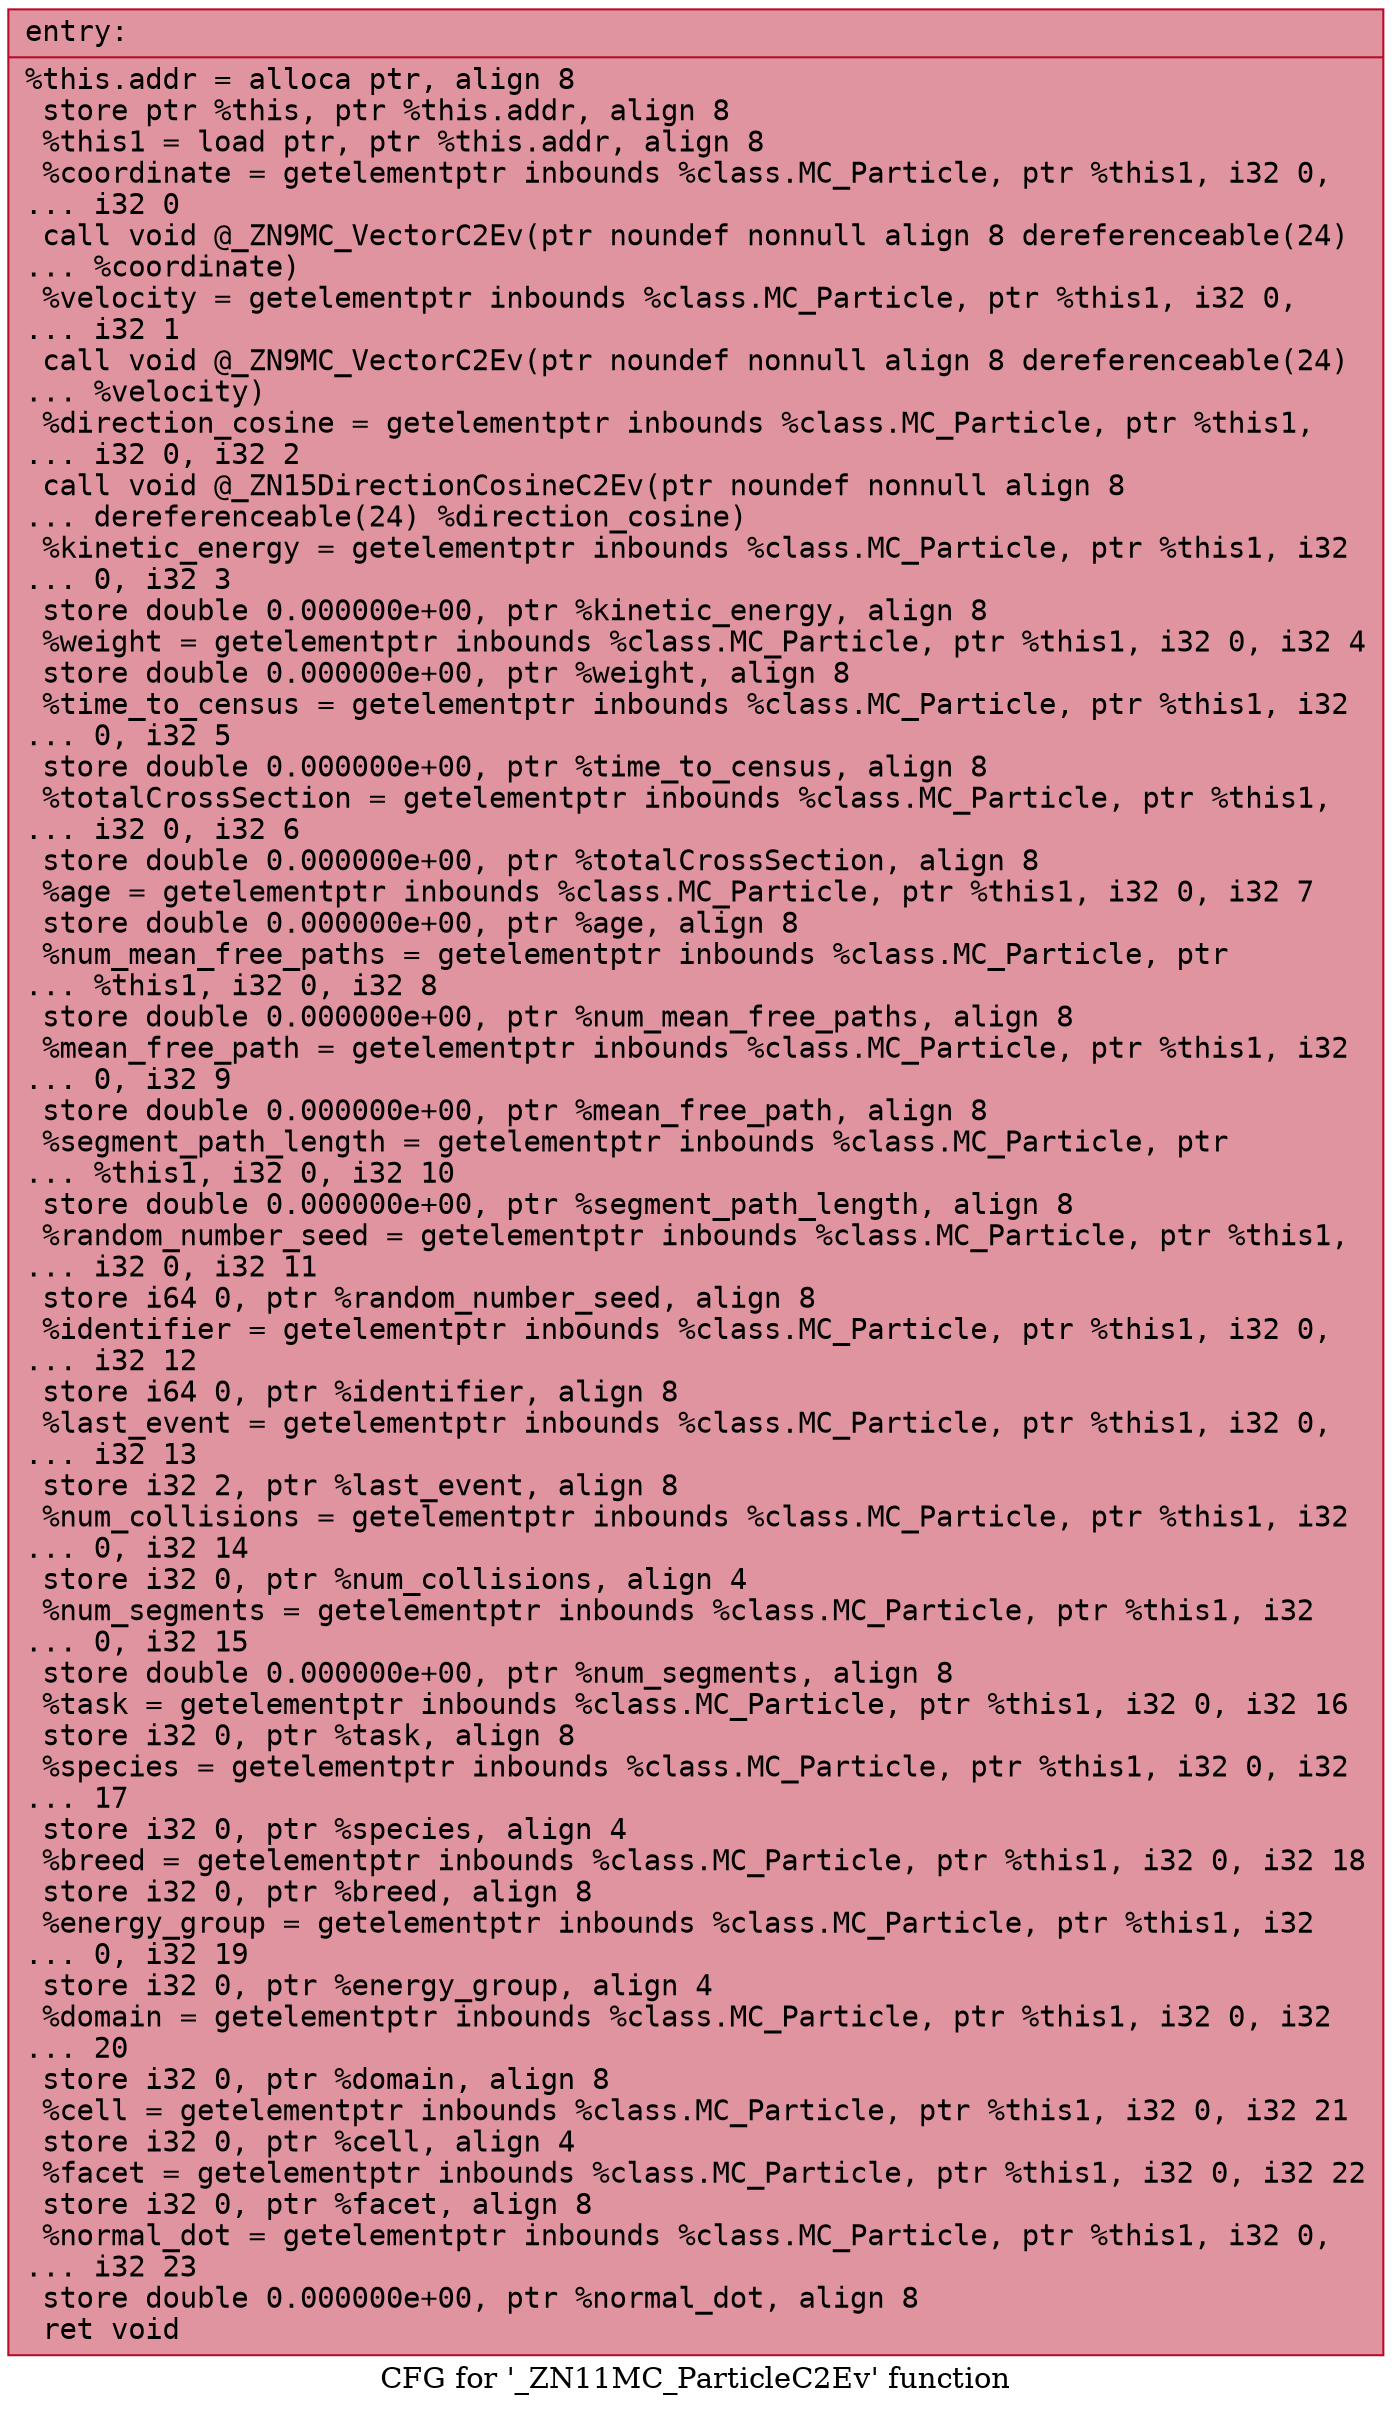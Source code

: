 digraph "CFG for '_ZN11MC_ParticleC2Ev' function" {
	label="CFG for '_ZN11MC_ParticleC2Ev' function";

	Node0x55f4622b69c0 [shape=record,color="#b70d28ff", style=filled, fillcolor="#b70d2870" fontname="Courier",label="{entry:\l|  %this.addr = alloca ptr, align 8\l  store ptr %this, ptr %this.addr, align 8\l  %this1 = load ptr, ptr %this.addr, align 8\l  %coordinate = getelementptr inbounds %class.MC_Particle, ptr %this1, i32 0,\l... i32 0\l  call void @_ZN9MC_VectorC2Ev(ptr noundef nonnull align 8 dereferenceable(24)\l... %coordinate)\l  %velocity = getelementptr inbounds %class.MC_Particle, ptr %this1, i32 0,\l... i32 1\l  call void @_ZN9MC_VectorC2Ev(ptr noundef nonnull align 8 dereferenceable(24)\l... %velocity)\l  %direction_cosine = getelementptr inbounds %class.MC_Particle, ptr %this1,\l... i32 0, i32 2\l  call void @_ZN15DirectionCosineC2Ev(ptr noundef nonnull align 8\l... dereferenceable(24) %direction_cosine)\l  %kinetic_energy = getelementptr inbounds %class.MC_Particle, ptr %this1, i32\l... 0, i32 3\l  store double 0.000000e+00, ptr %kinetic_energy, align 8\l  %weight = getelementptr inbounds %class.MC_Particle, ptr %this1, i32 0, i32 4\l  store double 0.000000e+00, ptr %weight, align 8\l  %time_to_census = getelementptr inbounds %class.MC_Particle, ptr %this1, i32\l... 0, i32 5\l  store double 0.000000e+00, ptr %time_to_census, align 8\l  %totalCrossSection = getelementptr inbounds %class.MC_Particle, ptr %this1,\l... i32 0, i32 6\l  store double 0.000000e+00, ptr %totalCrossSection, align 8\l  %age = getelementptr inbounds %class.MC_Particle, ptr %this1, i32 0, i32 7\l  store double 0.000000e+00, ptr %age, align 8\l  %num_mean_free_paths = getelementptr inbounds %class.MC_Particle, ptr\l... %this1, i32 0, i32 8\l  store double 0.000000e+00, ptr %num_mean_free_paths, align 8\l  %mean_free_path = getelementptr inbounds %class.MC_Particle, ptr %this1, i32\l... 0, i32 9\l  store double 0.000000e+00, ptr %mean_free_path, align 8\l  %segment_path_length = getelementptr inbounds %class.MC_Particle, ptr\l... %this1, i32 0, i32 10\l  store double 0.000000e+00, ptr %segment_path_length, align 8\l  %random_number_seed = getelementptr inbounds %class.MC_Particle, ptr %this1,\l... i32 0, i32 11\l  store i64 0, ptr %random_number_seed, align 8\l  %identifier = getelementptr inbounds %class.MC_Particle, ptr %this1, i32 0,\l... i32 12\l  store i64 0, ptr %identifier, align 8\l  %last_event = getelementptr inbounds %class.MC_Particle, ptr %this1, i32 0,\l... i32 13\l  store i32 2, ptr %last_event, align 8\l  %num_collisions = getelementptr inbounds %class.MC_Particle, ptr %this1, i32\l... 0, i32 14\l  store i32 0, ptr %num_collisions, align 4\l  %num_segments = getelementptr inbounds %class.MC_Particle, ptr %this1, i32\l... 0, i32 15\l  store double 0.000000e+00, ptr %num_segments, align 8\l  %task = getelementptr inbounds %class.MC_Particle, ptr %this1, i32 0, i32 16\l  store i32 0, ptr %task, align 8\l  %species = getelementptr inbounds %class.MC_Particle, ptr %this1, i32 0, i32\l... 17\l  store i32 0, ptr %species, align 4\l  %breed = getelementptr inbounds %class.MC_Particle, ptr %this1, i32 0, i32 18\l  store i32 0, ptr %breed, align 8\l  %energy_group = getelementptr inbounds %class.MC_Particle, ptr %this1, i32\l... 0, i32 19\l  store i32 0, ptr %energy_group, align 4\l  %domain = getelementptr inbounds %class.MC_Particle, ptr %this1, i32 0, i32\l... 20\l  store i32 0, ptr %domain, align 8\l  %cell = getelementptr inbounds %class.MC_Particle, ptr %this1, i32 0, i32 21\l  store i32 0, ptr %cell, align 4\l  %facet = getelementptr inbounds %class.MC_Particle, ptr %this1, i32 0, i32 22\l  store i32 0, ptr %facet, align 8\l  %normal_dot = getelementptr inbounds %class.MC_Particle, ptr %this1, i32 0,\l... i32 23\l  store double 0.000000e+00, ptr %normal_dot, align 8\l  ret void\l}"];
}
